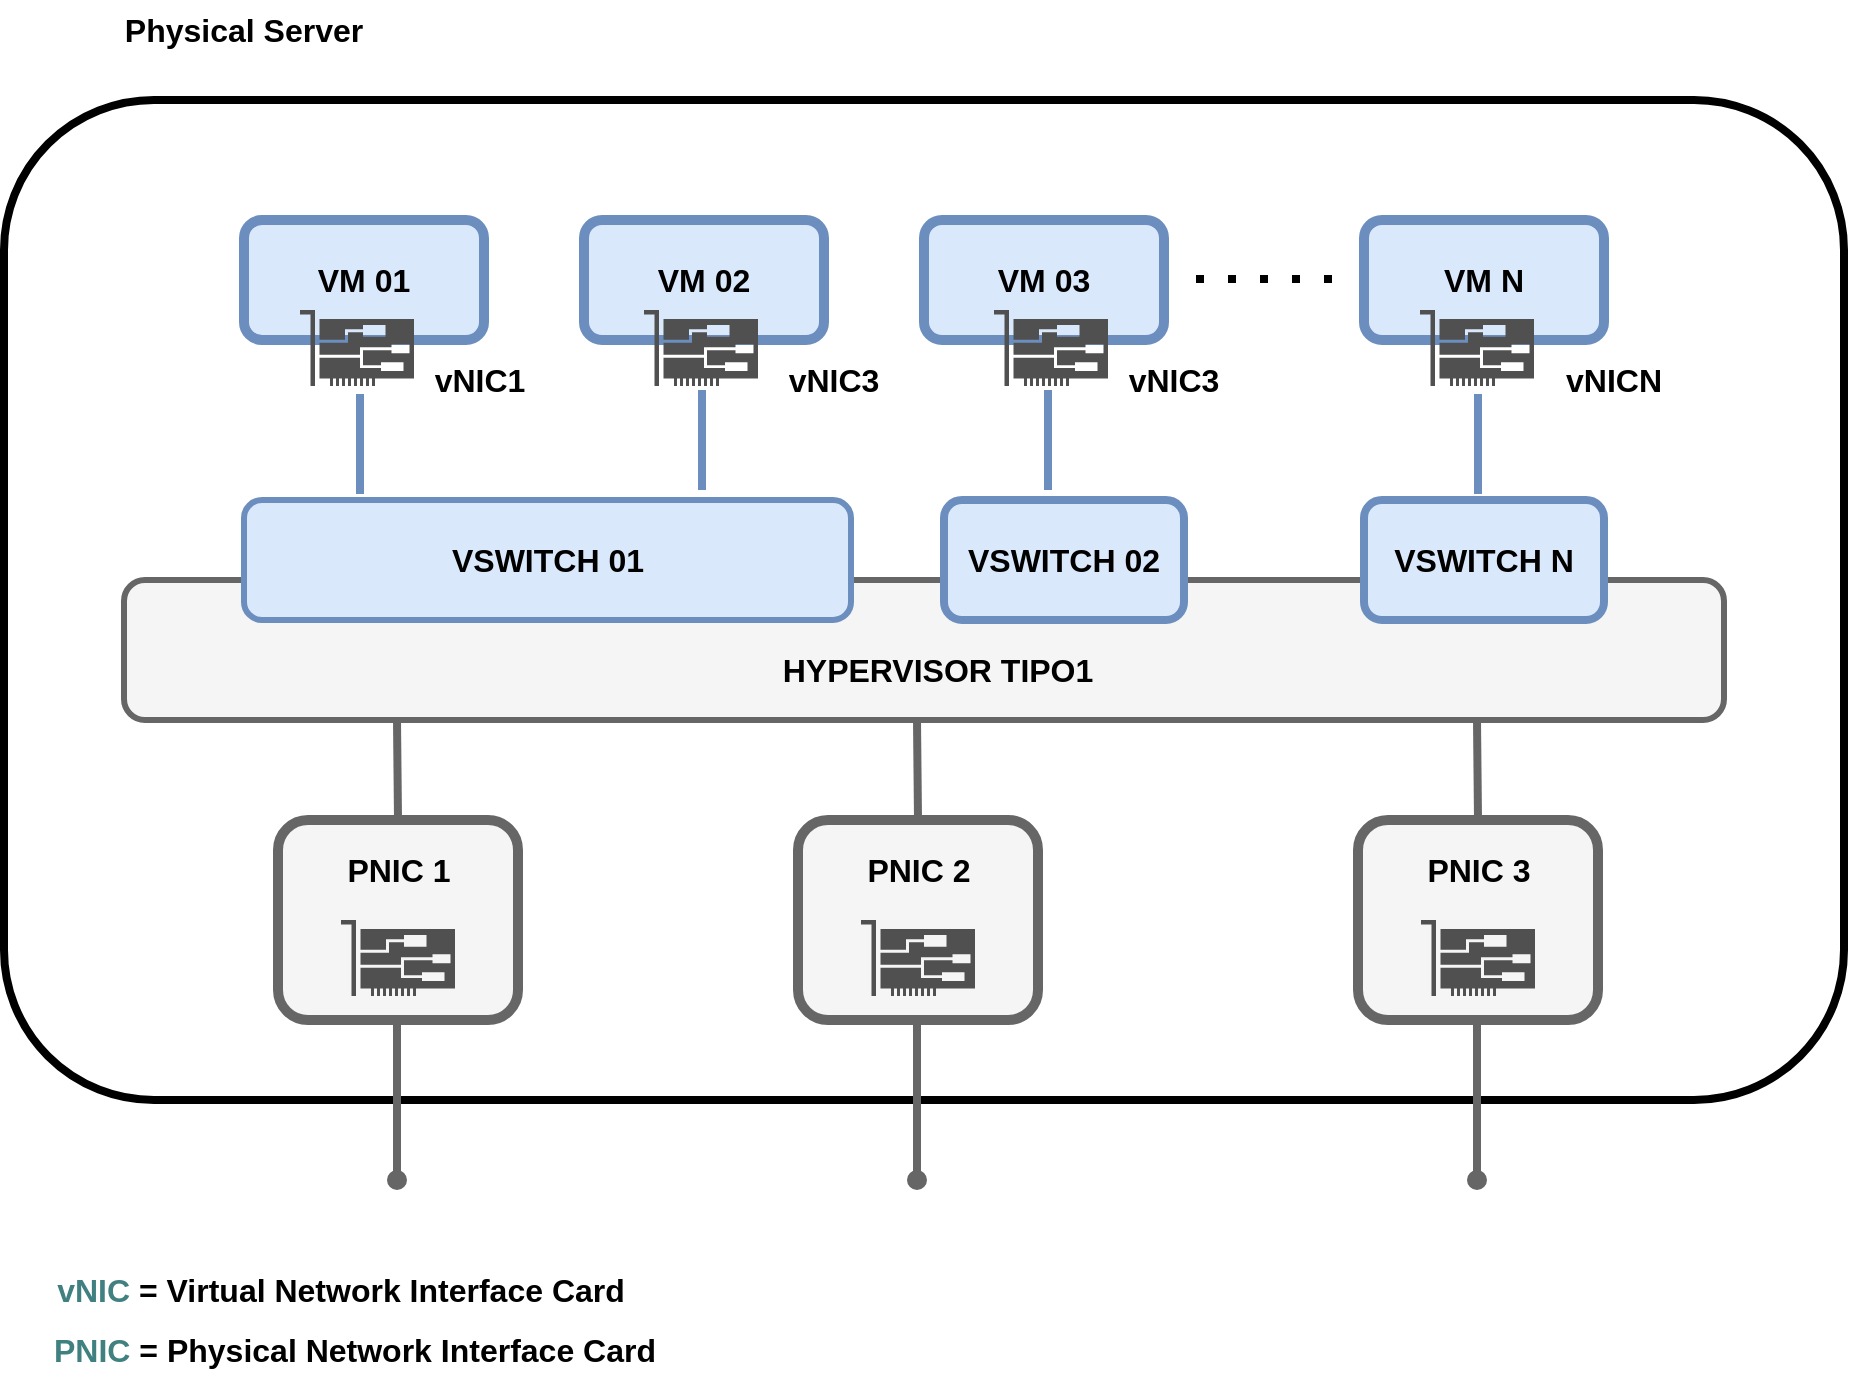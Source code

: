 <mxfile version="23.0.2" type="device">
  <diagram name="Página-1" id="YGss_LuqGhY2z2pxnbja">
    <mxGraphModel dx="1194" dy="716" grid="1" gridSize="10" guides="1" tooltips="1" connect="1" arrows="1" fold="1" page="1" pageScale="1" pageWidth="827" pageHeight="1169" math="0" shadow="0">
      <root>
        <mxCell id="0" />
        <mxCell id="1" parent="0" />
        <mxCell id="N6zMNLnrejomeV3ENL-z-2" value="" style="rounded=1;whiteSpace=wrap;html=1;strokeWidth=4;" vertex="1" parent="1">
          <mxGeometry x="50" y="100" width="920" height="500" as="geometry" />
        </mxCell>
        <mxCell id="N6zMNLnrejomeV3ENL-z-40" value="" style="rounded=1;whiteSpace=wrap;html=1;strokeWidth=5;fillColor=#f5f5f5;strokeColor=#666666;fontColor=#333333;" vertex="1" parent="1">
          <mxGeometry x="187" y="460" width="120" height="100" as="geometry" />
        </mxCell>
        <mxCell id="N6zMNLnrejomeV3ENL-z-27" value="" style="rounded=1;whiteSpace=wrap;html=1;fillColor=#f5f5f5;fontColor=#333333;strokeColor=#666666;strokeWidth=3;" vertex="1" parent="1">
          <mxGeometry x="110" y="340" width="800" height="70" as="geometry" />
        </mxCell>
        <mxCell id="N6zMNLnrejomeV3ENL-z-3" value="" style="rounded=1;whiteSpace=wrap;html=1;strokeWidth=5;fillColor=#dae8fc;strokeColor=#6c8ebf;" vertex="1" parent="1">
          <mxGeometry x="170" y="160" width="120" height="60" as="geometry" />
        </mxCell>
        <mxCell id="N6zMNLnrejomeV3ENL-z-4" value="&lt;div&gt;VM 01&lt;br&gt;&lt;/div&gt;" style="text;html=1;strokeColor=none;fillColor=none;align=center;verticalAlign=middle;whiteSpace=wrap;rounded=0;fontSize=16;fontStyle=1" vertex="1" parent="1">
          <mxGeometry x="205" y="175" width="50" height="30" as="geometry" />
        </mxCell>
        <mxCell id="N6zMNLnrejomeV3ENL-z-5" value="" style="rounded=1;whiteSpace=wrap;html=1;strokeWidth=5;fillColor=#dae8fc;strokeColor=#6c8ebf;" vertex="1" parent="1">
          <mxGeometry x="340" y="160" width="120" height="60" as="geometry" />
        </mxCell>
        <mxCell id="N6zMNLnrejomeV3ENL-z-6" value="&lt;div&gt;VM 02&lt;/div&gt;" style="text;html=1;strokeColor=none;fillColor=none;align=center;verticalAlign=middle;whiteSpace=wrap;rounded=0;fontSize=16;fontStyle=1" vertex="1" parent="1">
          <mxGeometry x="375" y="175" width="50" height="30" as="geometry" />
        </mxCell>
        <mxCell id="N6zMNLnrejomeV3ENL-z-7" value="" style="rounded=1;whiteSpace=wrap;html=1;strokeWidth=5;fillColor=#dae8fc;strokeColor=#6c8ebf;" vertex="1" parent="1">
          <mxGeometry x="510" y="160" width="120" height="60" as="geometry" />
        </mxCell>
        <mxCell id="N6zMNLnrejomeV3ENL-z-8" value="&lt;div&gt;VM 03&lt;/div&gt;" style="text;html=1;strokeColor=none;fillColor=none;align=center;verticalAlign=middle;whiteSpace=wrap;rounded=0;fontSize=16;fontStyle=1" vertex="1" parent="1">
          <mxGeometry x="545" y="175" width="50" height="30" as="geometry" />
        </mxCell>
        <mxCell id="N6zMNLnrejomeV3ENL-z-10" value="" style="rounded=1;whiteSpace=wrap;html=1;strokeWidth=5;fillColor=#dae8fc;strokeColor=#6c8ebf;" vertex="1" parent="1">
          <mxGeometry x="730" y="160" width="120" height="60" as="geometry" />
        </mxCell>
        <mxCell id="N6zMNLnrejomeV3ENL-z-11" value="&lt;div&gt;VM N&lt;br&gt;&lt;/div&gt;" style="text;html=1;strokeColor=none;fillColor=none;align=center;verticalAlign=middle;whiteSpace=wrap;rounded=0;fontSize=16;fontStyle=1" vertex="1" parent="1">
          <mxGeometry x="765" y="175" width="50" height="30" as="geometry" />
        </mxCell>
        <mxCell id="N6zMNLnrejomeV3ENL-z-14" value="" style="sketch=0;pointerEvents=1;shadow=0;dashed=0;html=1;strokeColor=none;fillColor=#505050;labelPosition=center;verticalLabelPosition=bottom;verticalAlign=top;outlineConnect=0;align=center;shape=mxgraph.office.devices.nic;" vertex="1" parent="1">
          <mxGeometry x="198" y="205" width="57" height="38" as="geometry" />
        </mxCell>
        <mxCell id="N6zMNLnrejomeV3ENL-z-15" value="" style="sketch=0;pointerEvents=1;shadow=0;dashed=0;html=1;strokeColor=none;fillColor=#505050;labelPosition=center;verticalLabelPosition=bottom;verticalAlign=top;outlineConnect=0;align=center;shape=mxgraph.office.devices.nic;" vertex="1" parent="1">
          <mxGeometry x="370" y="205" width="57" height="38" as="geometry" />
        </mxCell>
        <mxCell id="N6zMNLnrejomeV3ENL-z-16" value="" style="sketch=0;pointerEvents=1;shadow=0;dashed=0;html=1;strokeColor=none;fillColor=#505050;labelPosition=center;verticalLabelPosition=bottom;verticalAlign=top;outlineConnect=0;align=center;shape=mxgraph.office.devices.nic;" vertex="1" parent="1">
          <mxGeometry x="545" y="205" width="57" height="38" as="geometry" />
        </mxCell>
        <mxCell id="N6zMNLnrejomeV3ENL-z-17" value="" style="sketch=0;pointerEvents=1;shadow=0;dashed=0;html=1;strokeColor=none;fillColor=#505050;labelPosition=center;verticalLabelPosition=bottom;verticalAlign=top;outlineConnect=0;align=center;shape=mxgraph.office.devices.nic;" vertex="1" parent="1">
          <mxGeometry x="758" y="205" width="57" height="38" as="geometry" />
        </mxCell>
        <mxCell id="N6zMNLnrejomeV3ENL-z-18" value="" style="endArrow=none;dashed=1;html=1;dashPattern=1 3;strokeWidth=4;rounded=0;" edge="1" parent="1">
          <mxGeometry width="50" height="50" relative="1" as="geometry">
            <mxPoint x="646" y="189.5" as="sourcePoint" />
            <mxPoint x="716" y="189.5" as="targetPoint" />
          </mxGeometry>
        </mxCell>
        <mxCell id="N6zMNLnrejomeV3ENL-z-20" value="" style="rounded=1;whiteSpace=wrap;html=1;strokeWidth=3;fillColor=#dae8fc;strokeColor=#6c8ebf;" vertex="1" parent="1">
          <mxGeometry x="170" y="300" width="303.5" height="60" as="geometry" />
        </mxCell>
        <mxCell id="N6zMNLnrejomeV3ENL-z-21" value="vNIC1" style="text;html=1;strokeColor=none;fillColor=none;align=center;verticalAlign=middle;whiteSpace=wrap;rounded=0;fontSize=16;fontStyle=1" vertex="1" parent="1">
          <mxGeometry x="263" y="225" width="50" height="30" as="geometry" />
        </mxCell>
        <mxCell id="N6zMNLnrejomeV3ENL-z-22" value="vNIC3" style="text;html=1;strokeColor=none;fillColor=none;align=center;verticalAlign=middle;whiteSpace=wrap;rounded=0;fontSize=16;fontStyle=1" vertex="1" parent="1">
          <mxGeometry x="440" y="225" width="50" height="30" as="geometry" />
        </mxCell>
        <mxCell id="N6zMNLnrejomeV3ENL-z-23" value="vNIC3" style="text;html=1;strokeColor=none;fillColor=none;align=center;verticalAlign=middle;whiteSpace=wrap;rounded=0;fontSize=16;fontStyle=1" vertex="1" parent="1">
          <mxGeometry x="610" y="225" width="50" height="30" as="geometry" />
        </mxCell>
        <mxCell id="N6zMNLnrejomeV3ENL-z-24" value="vNICN" style="text;html=1;strokeColor=none;fillColor=none;align=center;verticalAlign=middle;whiteSpace=wrap;rounded=0;fontSize=16;fontStyle=1" vertex="1" parent="1">
          <mxGeometry x="830" y="225" width="50" height="30" as="geometry" />
        </mxCell>
        <mxCell id="N6zMNLnrejomeV3ENL-z-25" value="" style="rounded=1;whiteSpace=wrap;html=1;strokeWidth=4;fillColor=#dae8fc;strokeColor=#6c8ebf;" vertex="1" parent="1">
          <mxGeometry x="520" y="300" width="120" height="60" as="geometry" />
        </mxCell>
        <mxCell id="N6zMNLnrejomeV3ENL-z-26" value="" style="rounded=1;whiteSpace=wrap;html=1;strokeWidth=4;fillColor=#dae8fc;strokeColor=#6c8ebf;" vertex="1" parent="1">
          <mxGeometry x="730" y="300" width="120" height="60" as="geometry" />
        </mxCell>
        <mxCell id="N6zMNLnrejomeV3ENL-z-29" value="" style="endArrow=none;html=1;rounded=0;strokeWidth=4;fillColor=#dae8fc;strokeColor=#6c8ebf;" edge="1" parent="1">
          <mxGeometry width="50" height="50" relative="1" as="geometry">
            <mxPoint x="228" y="297" as="sourcePoint" />
            <mxPoint x="228" y="247" as="targetPoint" />
          </mxGeometry>
        </mxCell>
        <mxCell id="N6zMNLnrejomeV3ENL-z-31" value="" style="endArrow=none;html=1;rounded=0;strokeWidth=4;fillColor=#dae8fc;strokeColor=#6c8ebf;" edge="1" parent="1">
          <mxGeometry width="50" height="50" relative="1" as="geometry">
            <mxPoint x="399" y="295" as="sourcePoint" />
            <mxPoint x="399" y="245" as="targetPoint" />
          </mxGeometry>
        </mxCell>
        <mxCell id="N6zMNLnrejomeV3ENL-z-32" value="" style="endArrow=none;html=1;rounded=0;strokeWidth=4;fillColor=#dae8fc;strokeColor=#6c8ebf;" edge="1" parent="1">
          <mxGeometry width="50" height="50" relative="1" as="geometry">
            <mxPoint x="572" y="295" as="sourcePoint" />
            <mxPoint x="572" y="245" as="targetPoint" />
          </mxGeometry>
        </mxCell>
        <mxCell id="N6zMNLnrejomeV3ENL-z-33" value="" style="endArrow=none;html=1;rounded=0;strokeWidth=4;fillColor=#dae8fc;strokeColor=#6c8ebf;" edge="1" parent="1">
          <mxGeometry width="50" height="50" relative="1" as="geometry">
            <mxPoint x="787" y="297" as="sourcePoint" />
            <mxPoint x="787" y="247" as="targetPoint" />
          </mxGeometry>
        </mxCell>
        <mxCell id="N6zMNLnrejomeV3ENL-z-34" value="HYPERVISOR TIPO1" style="text;html=1;strokeColor=none;fillColor=none;align=center;verticalAlign=middle;whiteSpace=wrap;rounded=0;fontSize=16;fontStyle=1" vertex="1" parent="1">
          <mxGeometry x="432" y="370" width="170" height="30" as="geometry" />
        </mxCell>
        <mxCell id="N6zMNLnrejomeV3ENL-z-35" value="VSWITCH 02" style="text;html=1;strokeColor=none;fillColor=none;align=center;verticalAlign=middle;whiteSpace=wrap;rounded=0;fontSize=16;fontStyle=1" vertex="1" parent="1">
          <mxGeometry x="495" y="315" width="170" height="30" as="geometry" />
        </mxCell>
        <mxCell id="N6zMNLnrejomeV3ENL-z-36" value="VSWITCH 01" style="text;html=1;strokeColor=none;fillColor=none;align=center;verticalAlign=middle;whiteSpace=wrap;rounded=0;fontSize=16;fontStyle=1" vertex="1" parent="1">
          <mxGeometry x="236.75" y="315" width="170" height="30" as="geometry" />
        </mxCell>
        <mxCell id="N6zMNLnrejomeV3ENL-z-37" value="VSWITCH N" style="text;html=1;strokeColor=none;fillColor=none;align=center;verticalAlign=middle;whiteSpace=wrap;rounded=0;fontSize=16;fontStyle=1" vertex="1" parent="1">
          <mxGeometry x="705" y="315" width="170" height="30" as="geometry" />
        </mxCell>
        <mxCell id="N6zMNLnrejomeV3ENL-z-38" value="" style="sketch=0;pointerEvents=1;shadow=0;dashed=0;html=1;strokeColor=none;fillColor=#505050;labelPosition=center;verticalLabelPosition=bottom;verticalAlign=top;outlineConnect=0;align=center;shape=mxgraph.office.devices.nic;" vertex="1" parent="1">
          <mxGeometry x="218.5" y="510" width="57" height="38" as="geometry" />
        </mxCell>
        <mxCell id="N6zMNLnrejomeV3ENL-z-41" value="" style="endArrow=none;html=1;rounded=0;fillColor=#f5f5f5;strokeColor=#666666;strokeWidth=4;exitX=0.5;exitY=0;exitDx=0;exitDy=0;" edge="1" parent="1" source="N6zMNLnrejomeV3ENL-z-40">
          <mxGeometry width="50" height="50" relative="1" as="geometry">
            <mxPoint x="246.75" y="450" as="sourcePoint" />
            <mxPoint x="246.5" y="410" as="targetPoint" />
          </mxGeometry>
        </mxCell>
        <mxCell id="N6zMNLnrejomeV3ENL-z-42" value="PNIC 1" style="text;html=1;strokeColor=none;fillColor=none;align=center;verticalAlign=middle;whiteSpace=wrap;rounded=0;fontSize=16;fontStyle=1" vertex="1" parent="1">
          <mxGeometry x="214.5" y="470" width="65" height="30" as="geometry" />
        </mxCell>
        <mxCell id="N6zMNLnrejomeV3ENL-z-43" value="" style="endArrow=none;html=1;rounded=0;fillColor=#f5f5f5;strokeColor=#666666;strokeWidth=4;startArrow=oval;startFill=1;" edge="1" parent="1">
          <mxGeometry width="50" height="50" relative="1" as="geometry">
            <mxPoint x="246.5" y="640" as="sourcePoint" />
            <mxPoint x="246.5" y="560" as="targetPoint" />
          </mxGeometry>
        </mxCell>
        <mxCell id="N6zMNLnrejomeV3ENL-z-44" value="" style="rounded=1;whiteSpace=wrap;html=1;strokeWidth=5;fillColor=#f5f5f5;strokeColor=#666666;fontColor=#333333;" vertex="1" parent="1">
          <mxGeometry x="447" y="460" width="120" height="100" as="geometry" />
        </mxCell>
        <mxCell id="N6zMNLnrejomeV3ENL-z-45" value="" style="sketch=0;pointerEvents=1;shadow=0;dashed=0;html=1;strokeColor=none;fillColor=#505050;labelPosition=center;verticalLabelPosition=bottom;verticalAlign=top;outlineConnect=0;align=center;shape=mxgraph.office.devices.nic;" vertex="1" parent="1">
          <mxGeometry x="478.5" y="510" width="57" height="38" as="geometry" />
        </mxCell>
        <mxCell id="N6zMNLnrejomeV3ENL-z-46" value="" style="endArrow=none;html=1;rounded=0;fillColor=#f5f5f5;strokeColor=#666666;strokeWidth=4;exitX=0.5;exitY=0;exitDx=0;exitDy=0;" edge="1" parent="1" source="N6zMNLnrejomeV3ENL-z-44">
          <mxGeometry width="50" height="50" relative="1" as="geometry">
            <mxPoint x="506.75" y="450" as="sourcePoint" />
            <mxPoint x="506.5" y="410" as="targetPoint" />
          </mxGeometry>
        </mxCell>
        <mxCell id="N6zMNLnrejomeV3ENL-z-47" value="PNIC 2" style="text;html=1;strokeColor=none;fillColor=none;align=center;verticalAlign=middle;whiteSpace=wrap;rounded=0;fontSize=16;fontStyle=1" vertex="1" parent="1">
          <mxGeometry x="474.5" y="470" width="65" height="30" as="geometry" />
        </mxCell>
        <mxCell id="N6zMNLnrejomeV3ENL-z-48" value="" style="endArrow=none;html=1;rounded=0;fillColor=#f5f5f5;strokeColor=#666666;strokeWidth=4;startArrow=oval;startFill=1;" edge="1" parent="1">
          <mxGeometry width="50" height="50" relative="1" as="geometry">
            <mxPoint x="506.5" y="640" as="sourcePoint" />
            <mxPoint x="506.5" y="560" as="targetPoint" />
          </mxGeometry>
        </mxCell>
        <mxCell id="N6zMNLnrejomeV3ENL-z-49" value="" style="rounded=1;whiteSpace=wrap;html=1;strokeWidth=5;fillColor=#f5f5f5;strokeColor=#666666;fontColor=#333333;" vertex="1" parent="1">
          <mxGeometry x="727" y="460" width="120" height="100" as="geometry" />
        </mxCell>
        <mxCell id="N6zMNLnrejomeV3ENL-z-50" value="" style="sketch=0;pointerEvents=1;shadow=0;dashed=0;html=1;strokeColor=none;fillColor=#505050;labelPosition=center;verticalLabelPosition=bottom;verticalAlign=top;outlineConnect=0;align=center;shape=mxgraph.office.devices.nic;" vertex="1" parent="1">
          <mxGeometry x="758.5" y="510" width="57" height="38" as="geometry" />
        </mxCell>
        <mxCell id="N6zMNLnrejomeV3ENL-z-51" value="" style="endArrow=none;html=1;rounded=0;fillColor=#f5f5f5;strokeColor=#666666;strokeWidth=4;exitX=0.5;exitY=0;exitDx=0;exitDy=0;" edge="1" parent="1" source="N6zMNLnrejomeV3ENL-z-49">
          <mxGeometry width="50" height="50" relative="1" as="geometry">
            <mxPoint x="786.75" y="450" as="sourcePoint" />
            <mxPoint x="786.5" y="410" as="targetPoint" />
          </mxGeometry>
        </mxCell>
        <mxCell id="N6zMNLnrejomeV3ENL-z-52" value="PNIC 3" style="text;html=1;strokeColor=none;fillColor=none;align=center;verticalAlign=middle;whiteSpace=wrap;rounded=0;fontSize=16;fontStyle=1" vertex="1" parent="1">
          <mxGeometry x="754.5" y="470" width="65" height="30" as="geometry" />
        </mxCell>
        <mxCell id="N6zMNLnrejomeV3ENL-z-53" value="" style="endArrow=none;html=1;rounded=0;fillColor=#f5f5f5;strokeColor=#666666;strokeWidth=4;startArrow=oval;startFill=1;" edge="1" parent="1">
          <mxGeometry width="50" height="50" relative="1" as="geometry">
            <mxPoint x="786.5" y="640" as="sourcePoint" />
            <mxPoint x="786.5" y="560" as="targetPoint" />
          </mxGeometry>
        </mxCell>
        <mxCell id="N6zMNLnrejomeV3ENL-z-54" value="Physical Server" style="text;html=1;strokeColor=none;fillColor=none;align=center;verticalAlign=middle;whiteSpace=wrap;rounded=0;fontSize=16;fontStyle=1" vertex="1" parent="1">
          <mxGeometry x="85" y="50" width="170" height="30" as="geometry" />
        </mxCell>
        <mxCell id="N6zMNLnrejomeV3ENL-z-55" value="&lt;font color=&quot;#408080&quot;&gt;vNIC&lt;/font&gt; = Virtual Network Interface Card" style="text;html=1;strokeColor=none;fillColor=none;align=center;verticalAlign=middle;whiteSpace=wrap;rounded=0;fontSize=16;fontStyle=1" vertex="1" parent="1">
          <mxGeometry x="66.75" y="680" width="303.25" height="30" as="geometry" />
        </mxCell>
        <mxCell id="N6zMNLnrejomeV3ENL-z-56" value="&lt;font color=&quot;#408080&quot;&gt;PNIC&lt;/font&gt; = Physical Network Interface Card" style="text;html=1;strokeColor=none;fillColor=none;align=center;verticalAlign=middle;whiteSpace=wrap;rounded=0;fontSize=16;fontStyle=1" vertex="1" parent="1">
          <mxGeometry x="68.75" y="710" width="313.25" height="30" as="geometry" />
        </mxCell>
      </root>
    </mxGraphModel>
  </diagram>
</mxfile>
